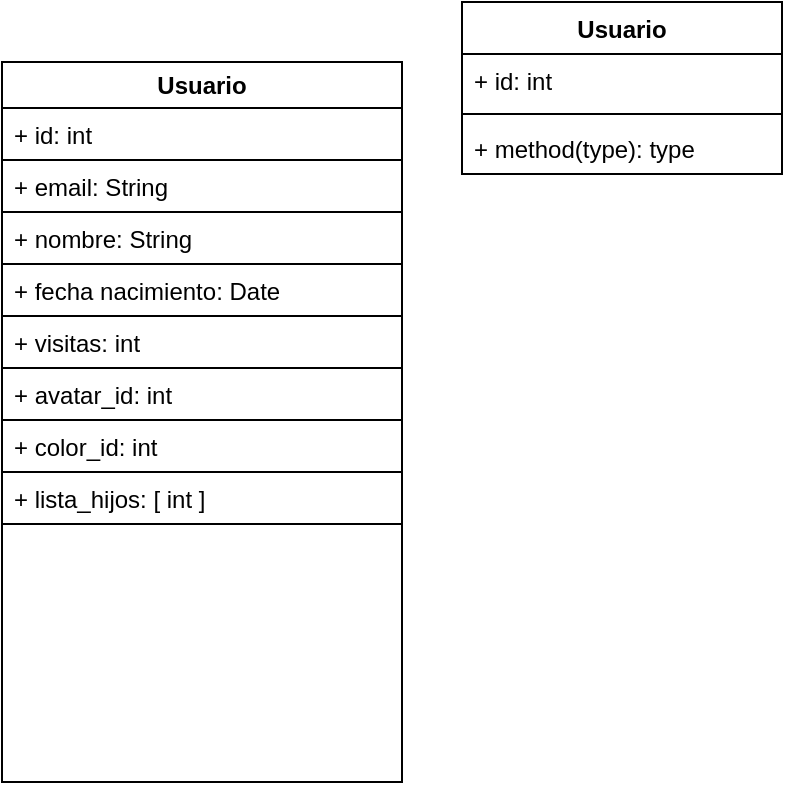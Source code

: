 <mxfile version="20.8.20" type="github">
  <diagram name="Page-1" id="e56a1550-8fbb-45ad-956c-1786394a9013">
    <mxGraphModel dx="734" dy="386" grid="1" gridSize="10" guides="1" tooltips="1" connect="1" arrows="1" fold="1" page="1" pageScale="1" pageWidth="1100" pageHeight="850" background="none" math="0" shadow="0">
      <root>
        <mxCell id="0" />
        <mxCell id="1" parent="0" />
        <mxCell id="GoWU7eIKlZ8s-eaZHImy-2" value="Usuario" style="swimlane;fontStyle=1;align=center;verticalAlign=top;childLayout=stackLayout;horizontal=1;startSize=26;horizontalStack=0;resizeParent=1;resizeParentMax=0;resizeLast=0;collapsible=1;marginBottom=0;" vertex="1" parent="1">
          <mxGeometry x="410" y="320" width="160" height="86" as="geometry" />
        </mxCell>
        <mxCell id="GoWU7eIKlZ8s-eaZHImy-3" value="+ id: int&#xa;" style="text;strokeColor=none;fillColor=none;align=left;verticalAlign=top;spacingLeft=4;spacingRight=4;overflow=hidden;rotatable=0;points=[[0,0.5],[1,0.5]];portConstraint=eastwest;" vertex="1" parent="GoWU7eIKlZ8s-eaZHImy-2">
          <mxGeometry y="26" width="160" height="26" as="geometry" />
        </mxCell>
        <mxCell id="GoWU7eIKlZ8s-eaZHImy-4" value="" style="line;strokeWidth=1;fillColor=none;align=left;verticalAlign=middle;spacingTop=-1;spacingLeft=3;spacingRight=3;rotatable=0;labelPosition=right;points=[];portConstraint=eastwest;strokeColor=inherit;" vertex="1" parent="GoWU7eIKlZ8s-eaZHImy-2">
          <mxGeometry y="52" width="160" height="8" as="geometry" />
        </mxCell>
        <mxCell id="GoWU7eIKlZ8s-eaZHImy-5" value="+ method(type): type" style="text;strokeColor=none;fillColor=none;align=left;verticalAlign=top;spacingLeft=4;spacingRight=4;overflow=hidden;rotatable=0;points=[[0,0.5],[1,0.5]];portConstraint=eastwest;" vertex="1" parent="GoWU7eIKlZ8s-eaZHImy-2">
          <mxGeometry y="60" width="160" height="26" as="geometry" />
        </mxCell>
        <mxCell id="GoWU7eIKlZ8s-eaZHImy-11" value="Usuario" style="swimlane;whiteSpace=wrap;html=1;" vertex="1" parent="1">
          <mxGeometry x="180" y="350" width="200" height="360" as="geometry" />
        </mxCell>
        <mxCell id="GoWU7eIKlZ8s-eaZHImy-12" value="+ id: int&#xa;" style="text;strokeColor=default;fillColor=none;align=left;verticalAlign=top;spacingLeft=4;spacingRight=4;overflow=hidden;rotatable=0;points=[[0,0.5],[1,0.5]];portConstraint=eastwest;" vertex="1" parent="GoWU7eIKlZ8s-eaZHImy-11">
          <mxGeometry y="23" width="200" height="26" as="geometry" />
        </mxCell>
        <mxCell id="GoWU7eIKlZ8s-eaZHImy-13" value="+ email: String&#xa;" style="text;strokeColor=default;fillColor=none;align=left;verticalAlign=top;spacingLeft=4;spacingRight=4;overflow=hidden;rotatable=0;points=[[0,0.5],[1,0.5]];portConstraint=eastwest;" vertex="1" parent="GoWU7eIKlZ8s-eaZHImy-11">
          <mxGeometry y="49" width="200" height="26" as="geometry" />
        </mxCell>
        <mxCell id="GoWU7eIKlZ8s-eaZHImy-14" value="+ nombre: String&#xa;" style="text;strokeColor=default;fillColor=none;align=left;verticalAlign=top;spacingLeft=4;spacingRight=4;overflow=hidden;rotatable=0;points=[[0,0.5],[1,0.5]];portConstraint=eastwest;" vertex="1" parent="GoWU7eIKlZ8s-eaZHImy-11">
          <mxGeometry y="75" width="200" height="26" as="geometry" />
        </mxCell>
        <mxCell id="GoWU7eIKlZ8s-eaZHImy-15" value="+ fecha nacimiento: Date&#xa;" style="text;strokeColor=default;fillColor=none;align=left;verticalAlign=top;spacingLeft=4;spacingRight=4;overflow=hidden;rotatable=0;points=[[0,0.5],[1,0.5]];portConstraint=eastwest;" vertex="1" parent="GoWU7eIKlZ8s-eaZHImy-11">
          <mxGeometry y="101" width="200" height="26" as="geometry" />
        </mxCell>
        <mxCell id="GoWU7eIKlZ8s-eaZHImy-18" value="+ visitas: int&#xa;" style="text;strokeColor=default;fillColor=none;align=left;verticalAlign=top;spacingLeft=4;spacingRight=4;overflow=hidden;rotatable=0;points=[[0,0.5],[1,0.5]];portConstraint=eastwest;" vertex="1" parent="GoWU7eIKlZ8s-eaZHImy-11">
          <mxGeometry y="127" width="200" height="26" as="geometry" />
        </mxCell>
        <mxCell id="GoWU7eIKlZ8s-eaZHImy-19" value="+ avatar_id: int&#xa;" style="text;strokeColor=default;fillColor=none;align=left;verticalAlign=top;spacingLeft=4;spacingRight=4;overflow=hidden;rotatable=0;points=[[0,0.5],[1,0.5]];portConstraint=eastwest;" vertex="1" parent="GoWU7eIKlZ8s-eaZHImy-11">
          <mxGeometry y="153" width="200" height="26" as="geometry" />
        </mxCell>
        <mxCell id="GoWU7eIKlZ8s-eaZHImy-20" value="+ color_id: int&#xa;" style="text;strokeColor=default;fillColor=none;align=left;verticalAlign=top;spacingLeft=4;spacingRight=4;overflow=hidden;rotatable=0;points=[[0,0.5],[1,0.5]];portConstraint=eastwest;" vertex="1" parent="GoWU7eIKlZ8s-eaZHImy-11">
          <mxGeometry y="179" width="200" height="26" as="geometry" />
        </mxCell>
        <mxCell id="GoWU7eIKlZ8s-eaZHImy-21" value="+ lista_hijos: [ int ]&#xa;" style="text;strokeColor=default;fillColor=none;align=left;verticalAlign=top;spacingLeft=4;spacingRight=4;overflow=hidden;rotatable=0;points=[[0,0.5],[1,0.5]];portConstraint=eastwest;" vertex="1" parent="GoWU7eIKlZ8s-eaZHImy-11">
          <mxGeometry y="205" width="200" height="26" as="geometry" />
        </mxCell>
      </root>
    </mxGraphModel>
  </diagram>
</mxfile>
